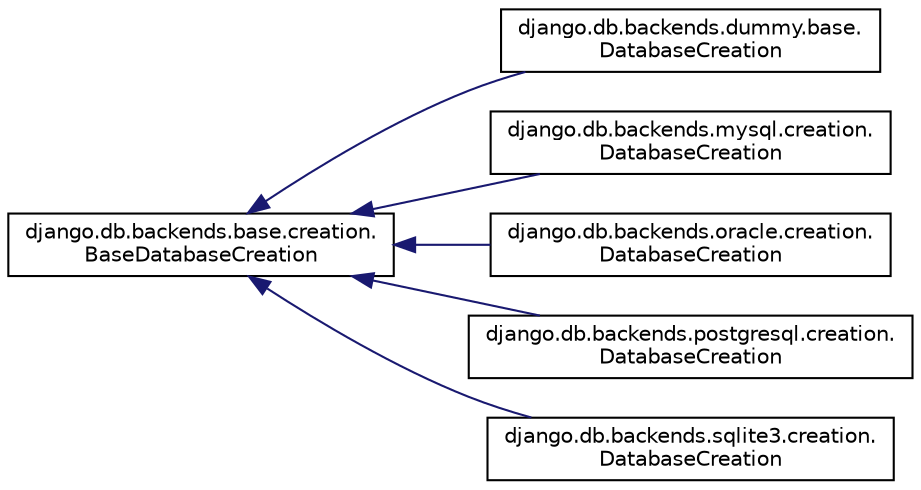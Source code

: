 digraph "Graphical Class Hierarchy"
{
 // LATEX_PDF_SIZE
  edge [fontname="Helvetica",fontsize="10",labelfontname="Helvetica",labelfontsize="10"];
  node [fontname="Helvetica",fontsize="10",shape=record];
  rankdir="LR";
  Node0 [label="django.db.backends.base.creation.\lBaseDatabaseCreation",height=0.2,width=0.4,color="black", fillcolor="white", style="filled",URL="$de/d41/classdjango_1_1db_1_1backends_1_1base_1_1creation_1_1_base_database_creation.html",tooltip=" "];
  Node0 -> Node1 [dir="back",color="midnightblue",fontsize="10",style="solid",fontname="Helvetica"];
  Node1 [label="django.db.backends.dummy.base.\lDatabaseCreation",height=0.2,width=0.4,color="black", fillcolor="white", style="filled",URL="$d3/d9c/classdjango_1_1db_1_1backends_1_1dummy_1_1base_1_1_database_creation.html",tooltip=" "];
  Node0 -> Node2 [dir="back",color="midnightblue",fontsize="10",style="solid",fontname="Helvetica"];
  Node2 [label="django.db.backends.mysql.creation.\lDatabaseCreation",height=0.2,width=0.4,color="black", fillcolor="white", style="filled",URL="$d9/d3c/classdjango_1_1db_1_1backends_1_1mysql_1_1creation_1_1_database_creation.html",tooltip=" "];
  Node0 -> Node3 [dir="back",color="midnightblue",fontsize="10",style="solid",fontname="Helvetica"];
  Node3 [label="django.db.backends.oracle.creation.\lDatabaseCreation",height=0.2,width=0.4,color="black", fillcolor="white", style="filled",URL="$db/d7e/classdjango_1_1db_1_1backends_1_1oracle_1_1creation_1_1_database_creation.html",tooltip=" "];
  Node0 -> Node4 [dir="back",color="midnightblue",fontsize="10",style="solid",fontname="Helvetica"];
  Node4 [label="django.db.backends.postgresql.creation.\lDatabaseCreation",height=0.2,width=0.4,color="black", fillcolor="white", style="filled",URL="$d1/dd4/classdjango_1_1db_1_1backends_1_1postgresql_1_1creation_1_1_database_creation.html",tooltip=" "];
  Node0 -> Node5 [dir="back",color="midnightblue",fontsize="10",style="solid",fontname="Helvetica"];
  Node5 [label="django.db.backends.sqlite3.creation.\lDatabaseCreation",height=0.2,width=0.4,color="black", fillcolor="white", style="filled",URL="$d2/d7a/classdjango_1_1db_1_1backends_1_1sqlite3_1_1creation_1_1_database_creation.html",tooltip=" "];
}
